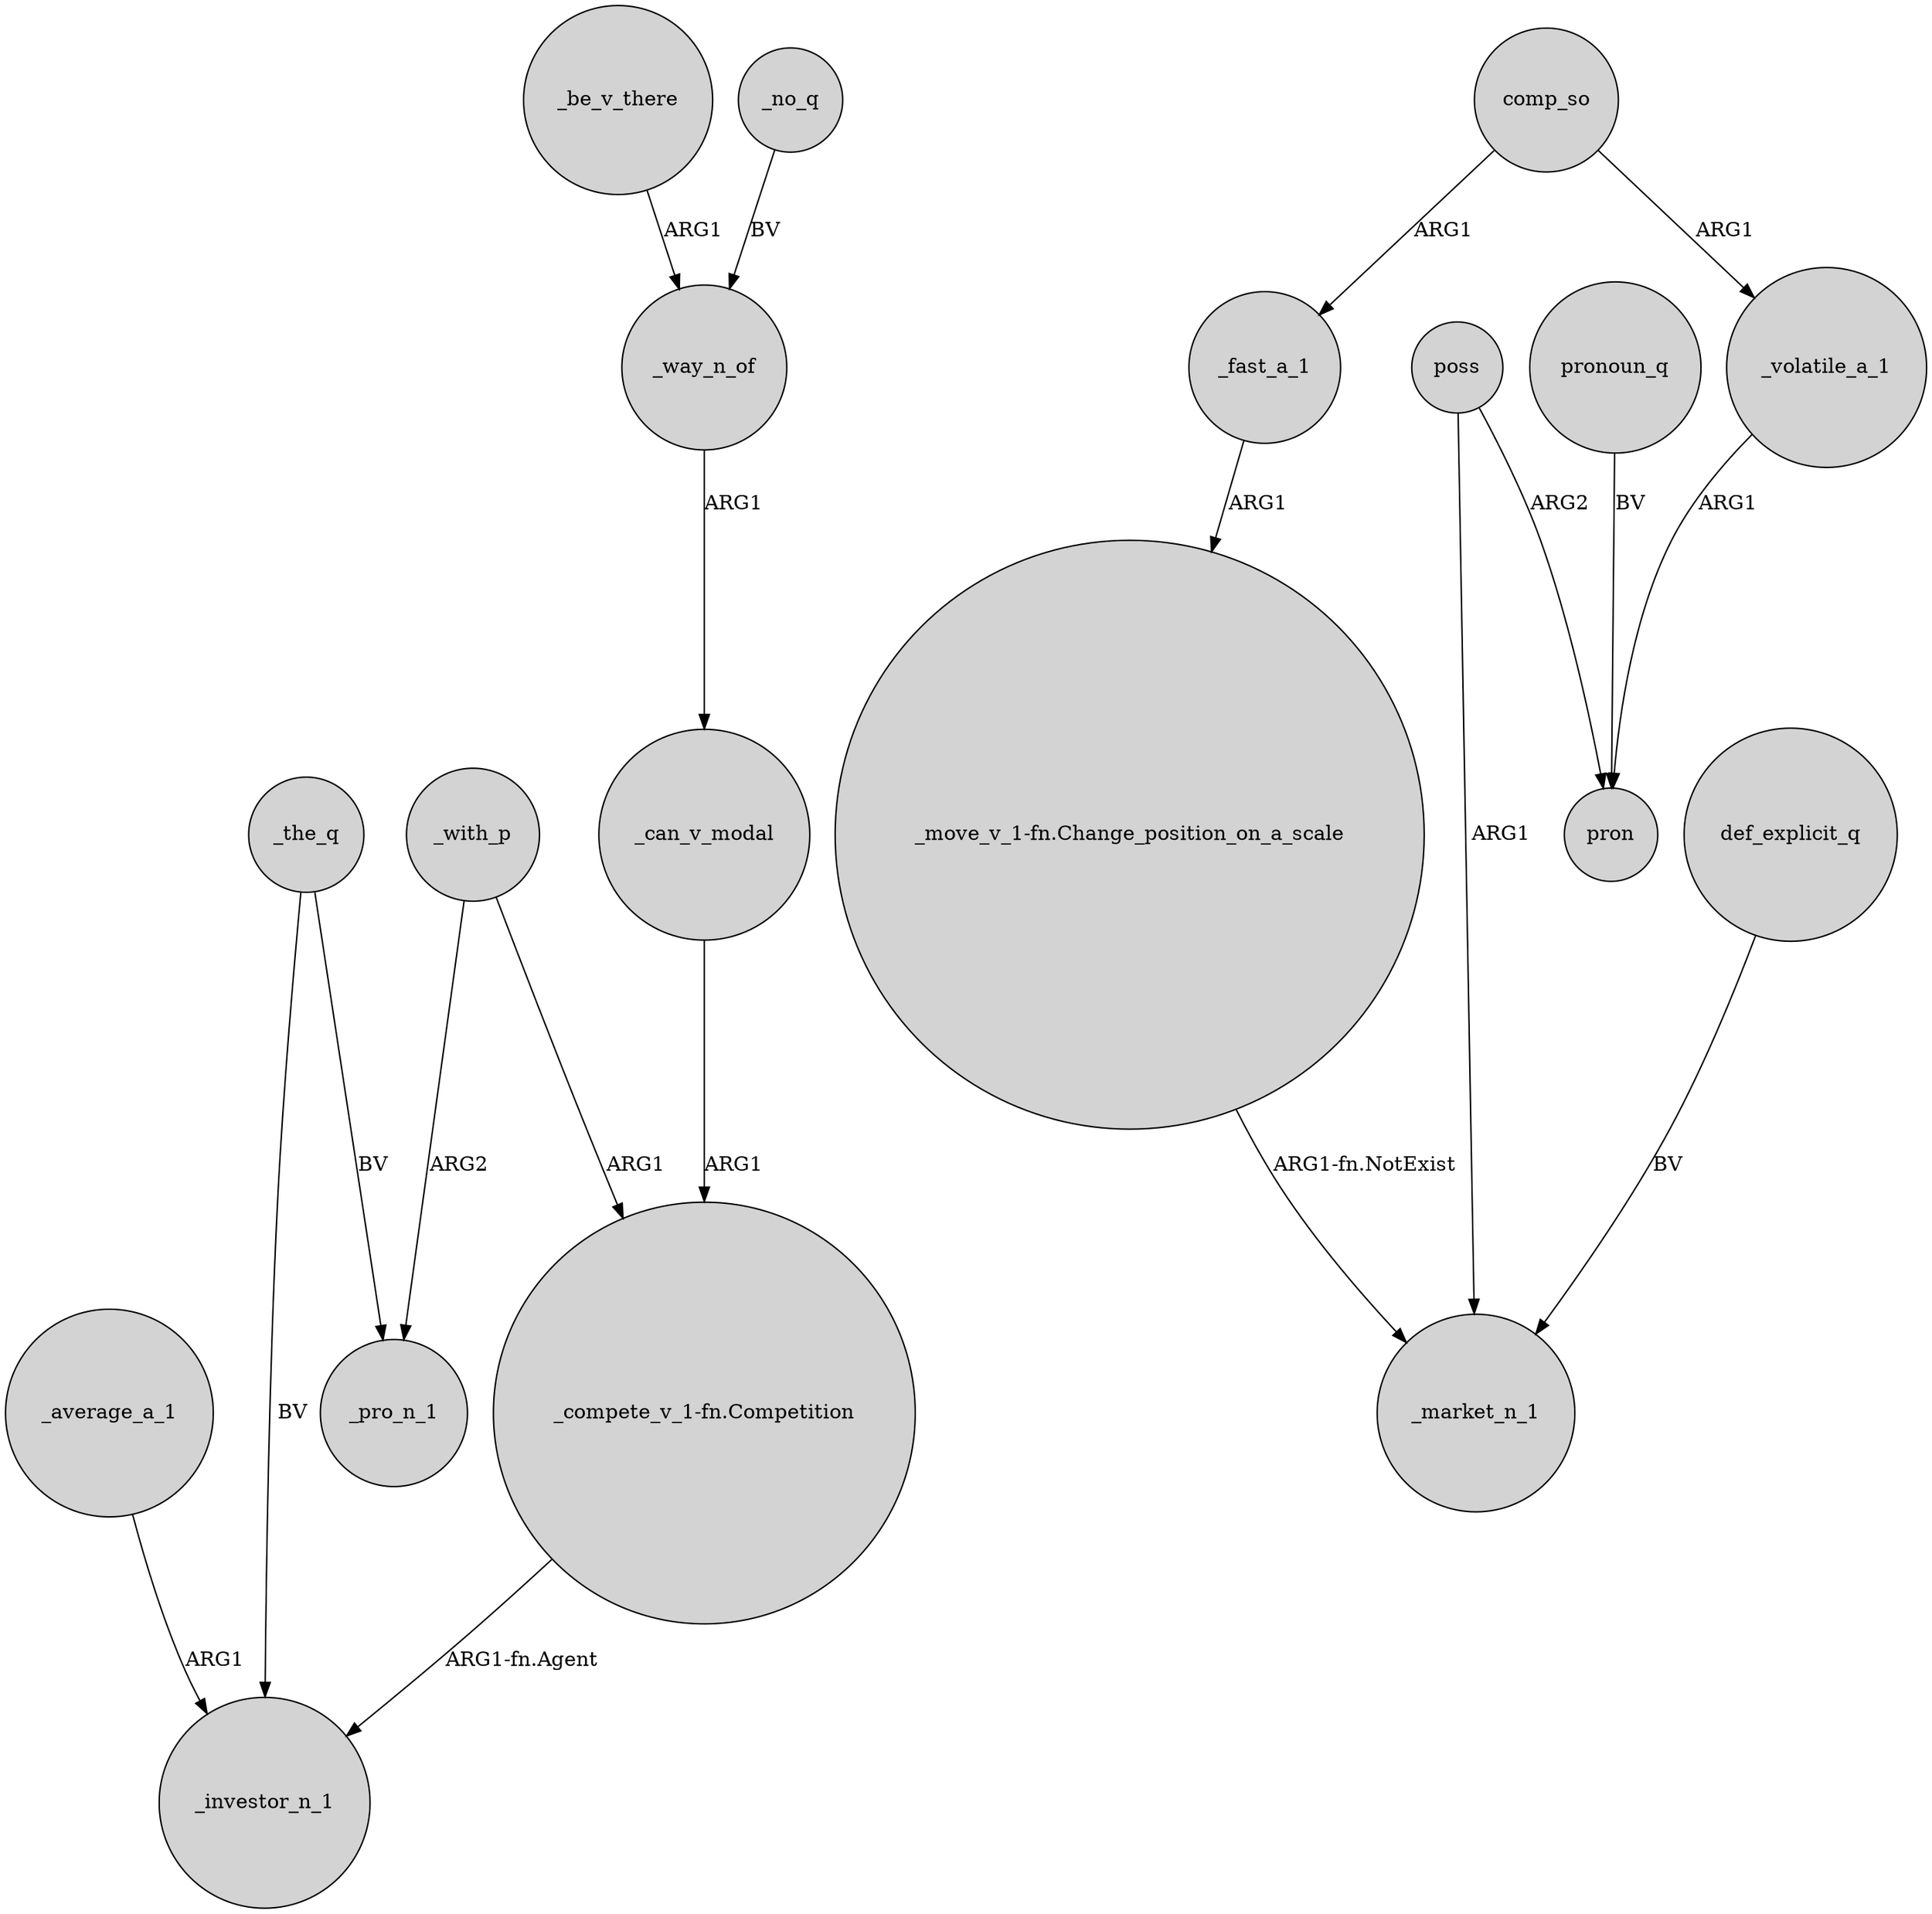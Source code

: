 digraph {
	node [shape=circle style=filled]
	"_compete_v_1-fn.Competition" -> _investor_n_1 [label="ARG1-fn.Agent"]
	_fast_a_1 -> "_move_v_1-fn.Change_position_on_a_scale" [label=ARG1]
	poss -> pron [label=ARG2]
	_average_a_1 -> _investor_n_1 [label=ARG1]
	comp_so -> _volatile_a_1 [label=ARG1]
	_the_q -> _investor_n_1 [label=BV]
	_be_v_there -> _way_n_of [label=ARG1]
	_can_v_modal -> "_compete_v_1-fn.Competition" [label=ARG1]
	def_explicit_q -> _market_n_1 [label=BV]
	_way_n_of -> _can_v_modal [label=ARG1]
	_the_q -> _pro_n_1 [label=BV]
	poss -> _market_n_1 [label=ARG1]
	pronoun_q -> pron [label=BV]
	comp_so -> _fast_a_1 [label=ARG1]
	_no_q -> _way_n_of [label=BV]
	_with_p -> _pro_n_1 [label=ARG2]
	_volatile_a_1 -> pron [label=ARG1]
	_with_p -> "_compete_v_1-fn.Competition" [label=ARG1]
	"_move_v_1-fn.Change_position_on_a_scale" -> _market_n_1 [label="ARG1-fn.NotExist"]
}
